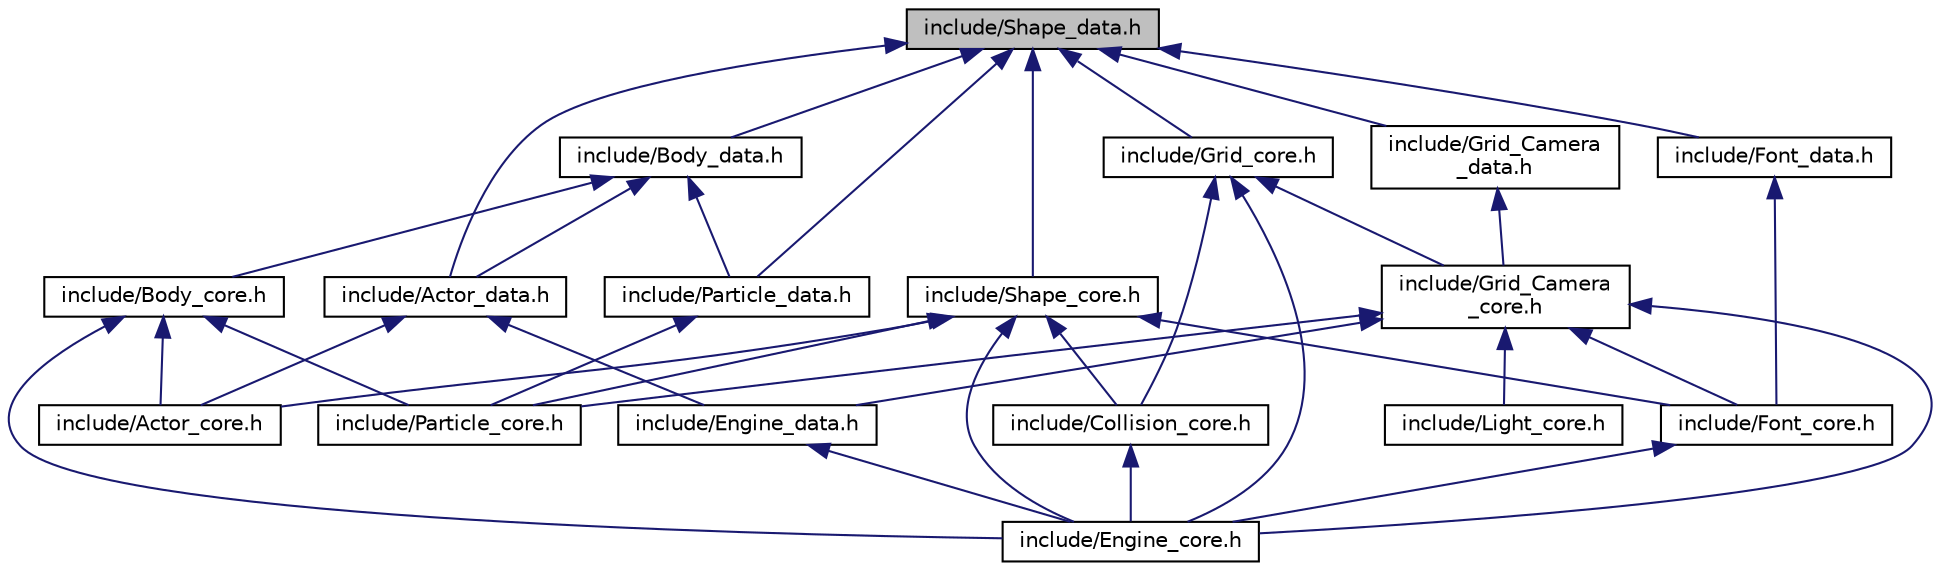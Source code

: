 digraph "include/Shape_data.h"
{
  edge [fontname="Helvetica",fontsize="10",labelfontname="Helvetica",labelfontsize="10"];
  node [fontname="Helvetica",fontsize="10",shape=record];
  Node1 [label="include/Shape_data.h",height=0.2,width=0.4,color="black", fillcolor="grey75", style="filled", fontcolor="black"];
  Node1 -> Node2 [dir="back",color="midnightblue",fontsize="10",style="solid"];
  Node2 [label="include/Actor_data.h",height=0.2,width=0.4,color="black", fillcolor="white", style="filled",URL="$_actor__data_8h.html"];
  Node2 -> Node3 [dir="back",color="midnightblue",fontsize="10",style="solid"];
  Node3 [label="include/Actor_core.h",height=0.2,width=0.4,color="black", fillcolor="white", style="filled",URL="$_actor__core_8h.html"];
  Node2 -> Node4 [dir="back",color="midnightblue",fontsize="10",style="solid"];
  Node4 [label="include/Engine_data.h",height=0.2,width=0.4,color="black", fillcolor="white", style="filled",URL="$_engine__data_8h.html"];
  Node4 -> Node5 [dir="back",color="midnightblue",fontsize="10",style="solid"];
  Node5 [label="include/Engine_core.h",height=0.2,width=0.4,color="black", fillcolor="white", style="filled",URL="$_engine__core_8h.html"];
  Node1 -> Node6 [dir="back",color="midnightblue",fontsize="10",style="solid"];
  Node6 [label="include/Body_data.h",height=0.2,width=0.4,color="black", fillcolor="white", style="filled",URL="$_body__data_8h.html"];
  Node6 -> Node2 [dir="back",color="midnightblue",fontsize="10",style="solid"];
  Node6 -> Node7 [dir="back",color="midnightblue",fontsize="10",style="solid"];
  Node7 [label="include/Body_core.h",height=0.2,width=0.4,color="black", fillcolor="white", style="filled",URL="$_body__core_8h.html"];
  Node7 -> Node3 [dir="back",color="midnightblue",fontsize="10",style="solid"];
  Node7 -> Node5 [dir="back",color="midnightblue",fontsize="10",style="solid"];
  Node7 -> Node8 [dir="back",color="midnightblue",fontsize="10",style="solid"];
  Node8 [label="include/Particle_core.h",height=0.2,width=0.4,color="black", fillcolor="white", style="filled",URL="$_particle__core_8h.html"];
  Node6 -> Node9 [dir="back",color="midnightblue",fontsize="10",style="solid"];
  Node9 [label="include/Particle_data.h",height=0.2,width=0.4,color="black", fillcolor="white", style="filled",URL="$_particle__data_8h.html"];
  Node9 -> Node8 [dir="back",color="midnightblue",fontsize="10",style="solid"];
  Node1 -> Node10 [dir="back",color="midnightblue",fontsize="10",style="solid"];
  Node10 [label="include/Shape_core.h",height=0.2,width=0.4,color="black", fillcolor="white", style="filled",URL="$_shape__core_8h.html"];
  Node10 -> Node3 [dir="back",color="midnightblue",fontsize="10",style="solid"];
  Node10 -> Node11 [dir="back",color="midnightblue",fontsize="10",style="solid"];
  Node11 [label="include/Collision_core.h",height=0.2,width=0.4,color="black", fillcolor="white", style="filled",URL="$_collision__core_8h.html"];
  Node11 -> Node5 [dir="back",color="midnightblue",fontsize="10",style="solid"];
  Node10 -> Node5 [dir="back",color="midnightblue",fontsize="10",style="solid"];
  Node10 -> Node12 [dir="back",color="midnightblue",fontsize="10",style="solid"];
  Node12 [label="include/Font_core.h",height=0.2,width=0.4,color="black", fillcolor="white", style="filled",URL="$_font__core_8h.html"];
  Node12 -> Node5 [dir="back",color="midnightblue",fontsize="10",style="solid"];
  Node10 -> Node8 [dir="back",color="midnightblue",fontsize="10",style="solid"];
  Node1 -> Node13 [dir="back",color="midnightblue",fontsize="10",style="solid"];
  Node13 [label="include/Grid_core.h",height=0.2,width=0.4,color="black", fillcolor="white", style="filled",URL="$_grid__core_8h.html"];
  Node13 -> Node11 [dir="back",color="midnightblue",fontsize="10",style="solid"];
  Node13 -> Node14 [dir="back",color="midnightblue",fontsize="10",style="solid"];
  Node14 [label="include/Grid_Camera\l_core.h",height=0.2,width=0.4,color="black", fillcolor="white", style="filled",URL="$_grid___camera__core_8h.html"];
  Node14 -> Node4 [dir="back",color="midnightblue",fontsize="10",style="solid"];
  Node14 -> Node12 [dir="back",color="midnightblue",fontsize="10",style="solid"];
  Node14 -> Node5 [dir="back",color="midnightblue",fontsize="10",style="solid"];
  Node14 -> Node15 [dir="back",color="midnightblue",fontsize="10",style="solid"];
  Node15 [label="include/Light_core.h",height=0.2,width=0.4,color="black", fillcolor="white", style="filled",URL="$_light__core_8h.html"];
  Node14 -> Node8 [dir="back",color="midnightblue",fontsize="10",style="solid"];
  Node13 -> Node5 [dir="back",color="midnightblue",fontsize="10",style="solid"];
  Node1 -> Node16 [dir="back",color="midnightblue",fontsize="10",style="solid"];
  Node16 [label="include/Grid_Camera\l_data.h",height=0.2,width=0.4,color="black", fillcolor="white", style="filled",URL="$_grid___camera__data_8h.html"];
  Node16 -> Node14 [dir="back",color="midnightblue",fontsize="10",style="solid"];
  Node1 -> Node17 [dir="back",color="midnightblue",fontsize="10",style="solid"];
  Node17 [label="include/Font_data.h",height=0.2,width=0.4,color="black", fillcolor="white", style="filled",URL="$_font__data_8h.html"];
  Node17 -> Node12 [dir="back",color="midnightblue",fontsize="10",style="solid"];
  Node1 -> Node9 [dir="back",color="midnightblue",fontsize="10",style="solid"];
}
